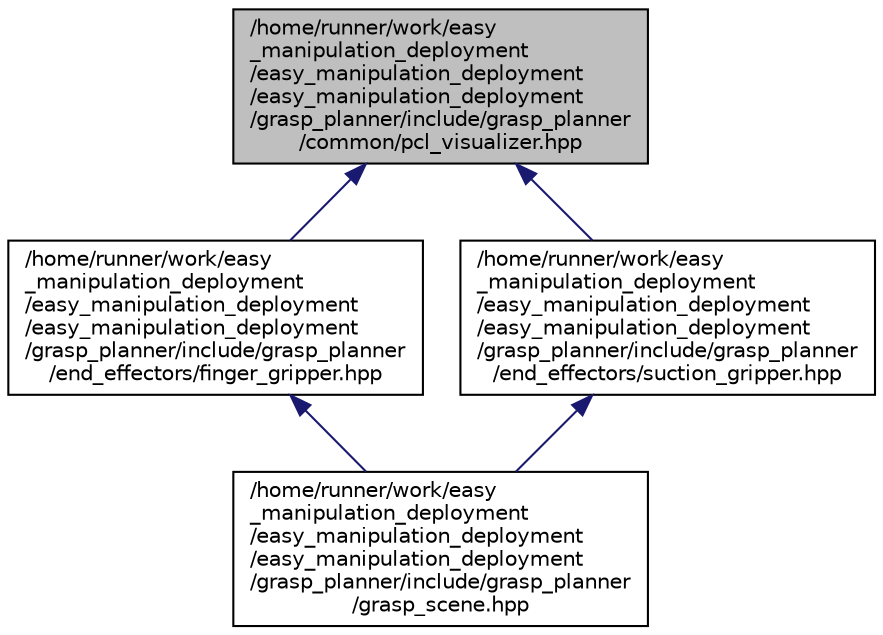 digraph "/home/runner/work/easy_manipulation_deployment/easy_manipulation_deployment/easy_manipulation_deployment/grasp_planner/include/grasp_planner/common/pcl_visualizer.hpp"
{
 // LATEX_PDF_SIZE
  edge [fontname="Helvetica",fontsize="10",labelfontname="Helvetica",labelfontsize="10"];
  node [fontname="Helvetica",fontsize="10",shape=record];
  Node1 [label="/home/runner/work/easy\l_manipulation_deployment\l/easy_manipulation_deployment\l/easy_manipulation_deployment\l/grasp_planner/include/grasp_planner\l/common/pcl_visualizer.hpp",height=0.2,width=0.4,color="black", fillcolor="grey75", style="filled", fontcolor="black",tooltip=" "];
  Node1 -> Node2 [dir="back",color="midnightblue",fontsize="10",style="solid",fontname="Helvetica"];
  Node2 [label="/home/runner/work/easy\l_manipulation_deployment\l/easy_manipulation_deployment\l/easy_manipulation_deployment\l/grasp_planner/include/grasp_planner\l/end_effectors/finger_gripper.hpp",height=0.2,width=0.4,color="black", fillcolor="white", style="filled",URL="$finger__gripper_8hpp.html",tooltip=" "];
  Node2 -> Node3 [dir="back",color="midnightblue",fontsize="10",style="solid",fontname="Helvetica"];
  Node3 [label="/home/runner/work/easy\l_manipulation_deployment\l/easy_manipulation_deployment\l/easy_manipulation_deployment\l/grasp_planner/include/grasp_planner\l/grasp_scene.hpp",height=0.2,width=0.4,color="black", fillcolor="white", style="filled",URL="$grasp__scene_8hpp.html",tooltip=" "];
  Node1 -> Node4 [dir="back",color="midnightblue",fontsize="10",style="solid",fontname="Helvetica"];
  Node4 [label="/home/runner/work/easy\l_manipulation_deployment\l/easy_manipulation_deployment\l/easy_manipulation_deployment\l/grasp_planner/include/grasp_planner\l/end_effectors/suction_gripper.hpp",height=0.2,width=0.4,color="black", fillcolor="white", style="filled",URL="$suction__gripper_8hpp.html",tooltip=" "];
  Node4 -> Node3 [dir="back",color="midnightblue",fontsize="10",style="solid",fontname="Helvetica"];
}
